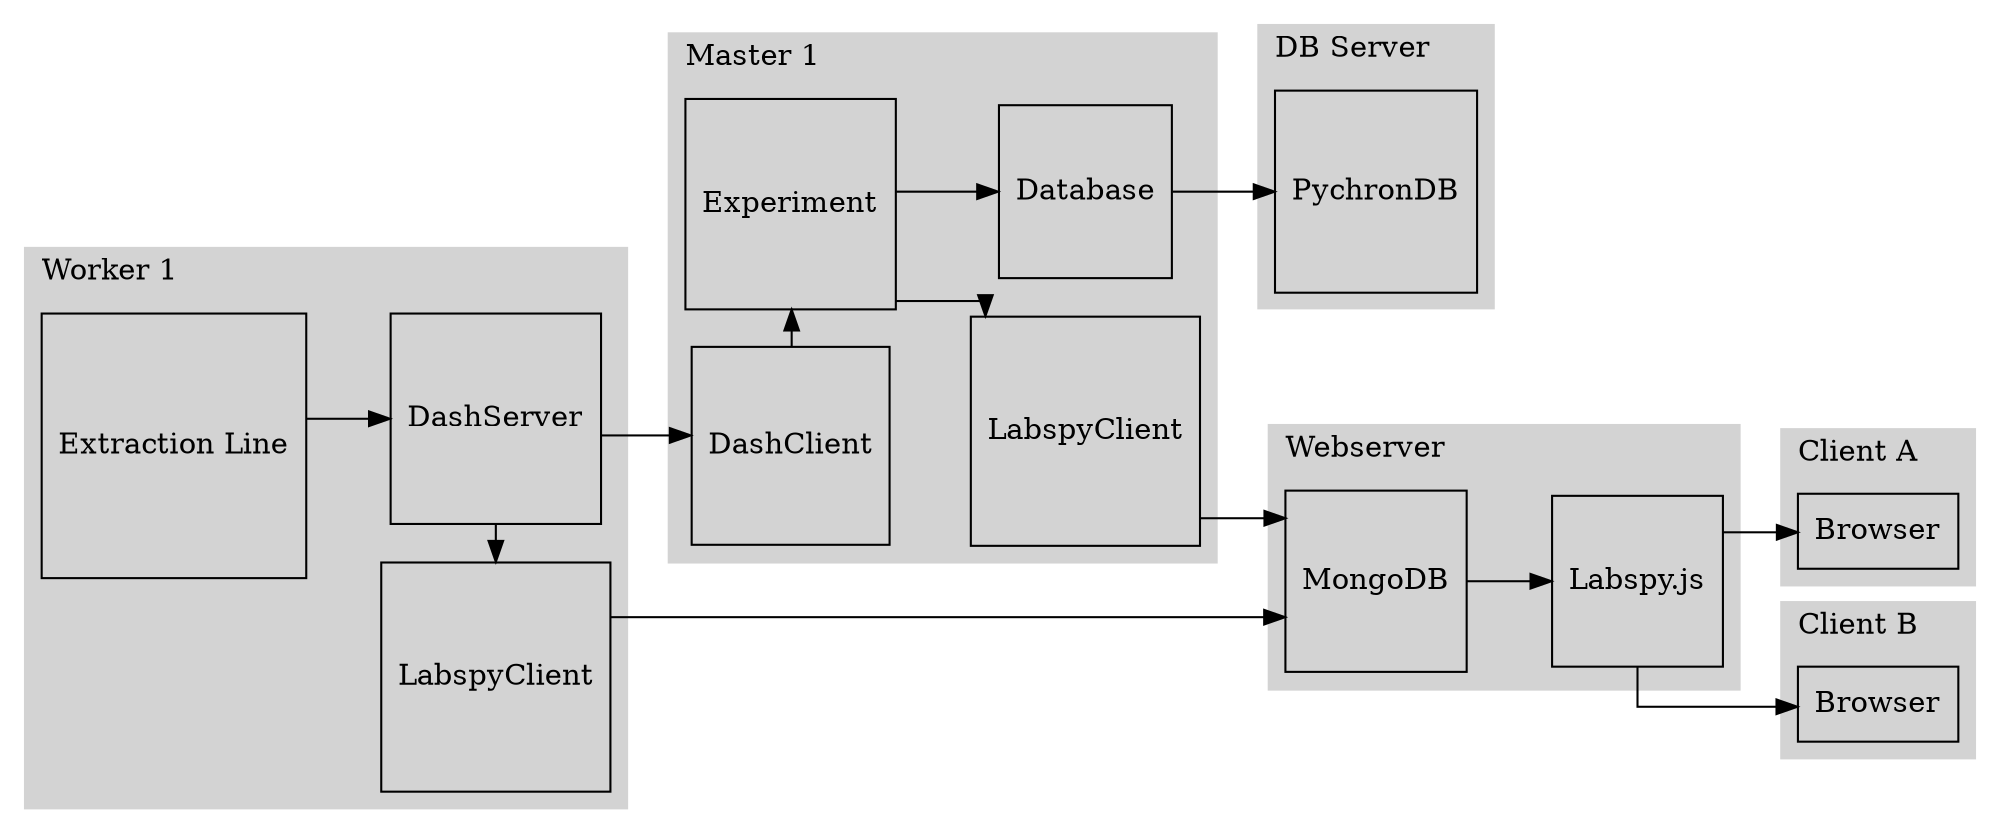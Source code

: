digraph G {
   node [shape="square"];
   graph [rankdir="LR", splines="ortho"];
   edge [];
    subgraph cluster_db_server {
        style="filled";
        color="lightgrey";
        node [shape="square"];
        label="DB Server";
        labeljust="l";
        pychrondb [label="PychronDB"];
    }
    subgraph cluster_master1 {
        labeljust="l";
        style="filled";
        color="lightgrey";
        node [shape="square"];
        label="Master 1";
        exp [label="Experiment"];
        db [label="Database"];
        dc [label="DashClient"];
        lcm [label="LabspyClient"];
        {rank=same exp dc};
    }
    subgraph cluster_webserver{
        labeljust="l";
        style="filled";
        color="lightgrey";
        node [shape="square"];
        label="Webserver";
        lsjs [label="Labspy.js"];
        mdb [label="MongoDB"];
        mdb ->lsjs;
    }
    subgraph cluster_worker1{
        labeljust="l";
        style="filled";
        color="lightgrey";
        node [shape="square"];
        label="Worker 1";
        el [label="Extraction Line"];
        ds [label="DashServer"];
        lcw [label="LabspyClient"];
        {rank=same ds lcw};
    }
    subgraph cluster_clientA{
        labeljust="l";
        style="filled";
        color="lightgrey";
        node [shape="rectangle"];
        label="Client A";
        clienta [label="Browser"];
    }
    subgraph cluster_clientB{
        labeljust="l";
        style="filled";
        color="lightgrey";
        node [shape="rectangle"];
        label="Client B";
        clientb [label="Browser"];
    }

    db -> pychrondb;
    exp -> db;
    dc -> exp;
    exp -> lcm;
    lsjs -> clienta;
    lsjs -> clientb;
    ds -> dc;
    ds -> lcw;
    lcw -> mdb;
    lcm -> mdb;
    el -> ds;
}
